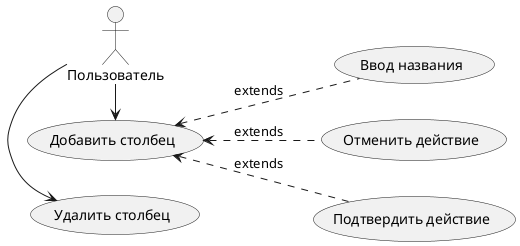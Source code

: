 @startuml "CM1_1 - Изменить размерность"
left to right direction

actor "Пользователь" as User

usecase "Удалить столбец" as CM1_1_1
usecase "Добавить столбец" as CM1_1_2_1
usecase "Ввод названия" as CM1_1_2_2
usecase "Отменить действие" as CM1_1_2_3
usecase "Подтвердить действие" as CM1_1_2_4

User -> CM1_1_1
User -> CM1_1_2_1
CM1_1_2_1 <.. CM1_1_2_2 : extends
CM1_1_2_1 <.. CM1_1_2_3 : extends
CM1_1_2_1 <.. CM1_1_2_4 : extends

@enduml
